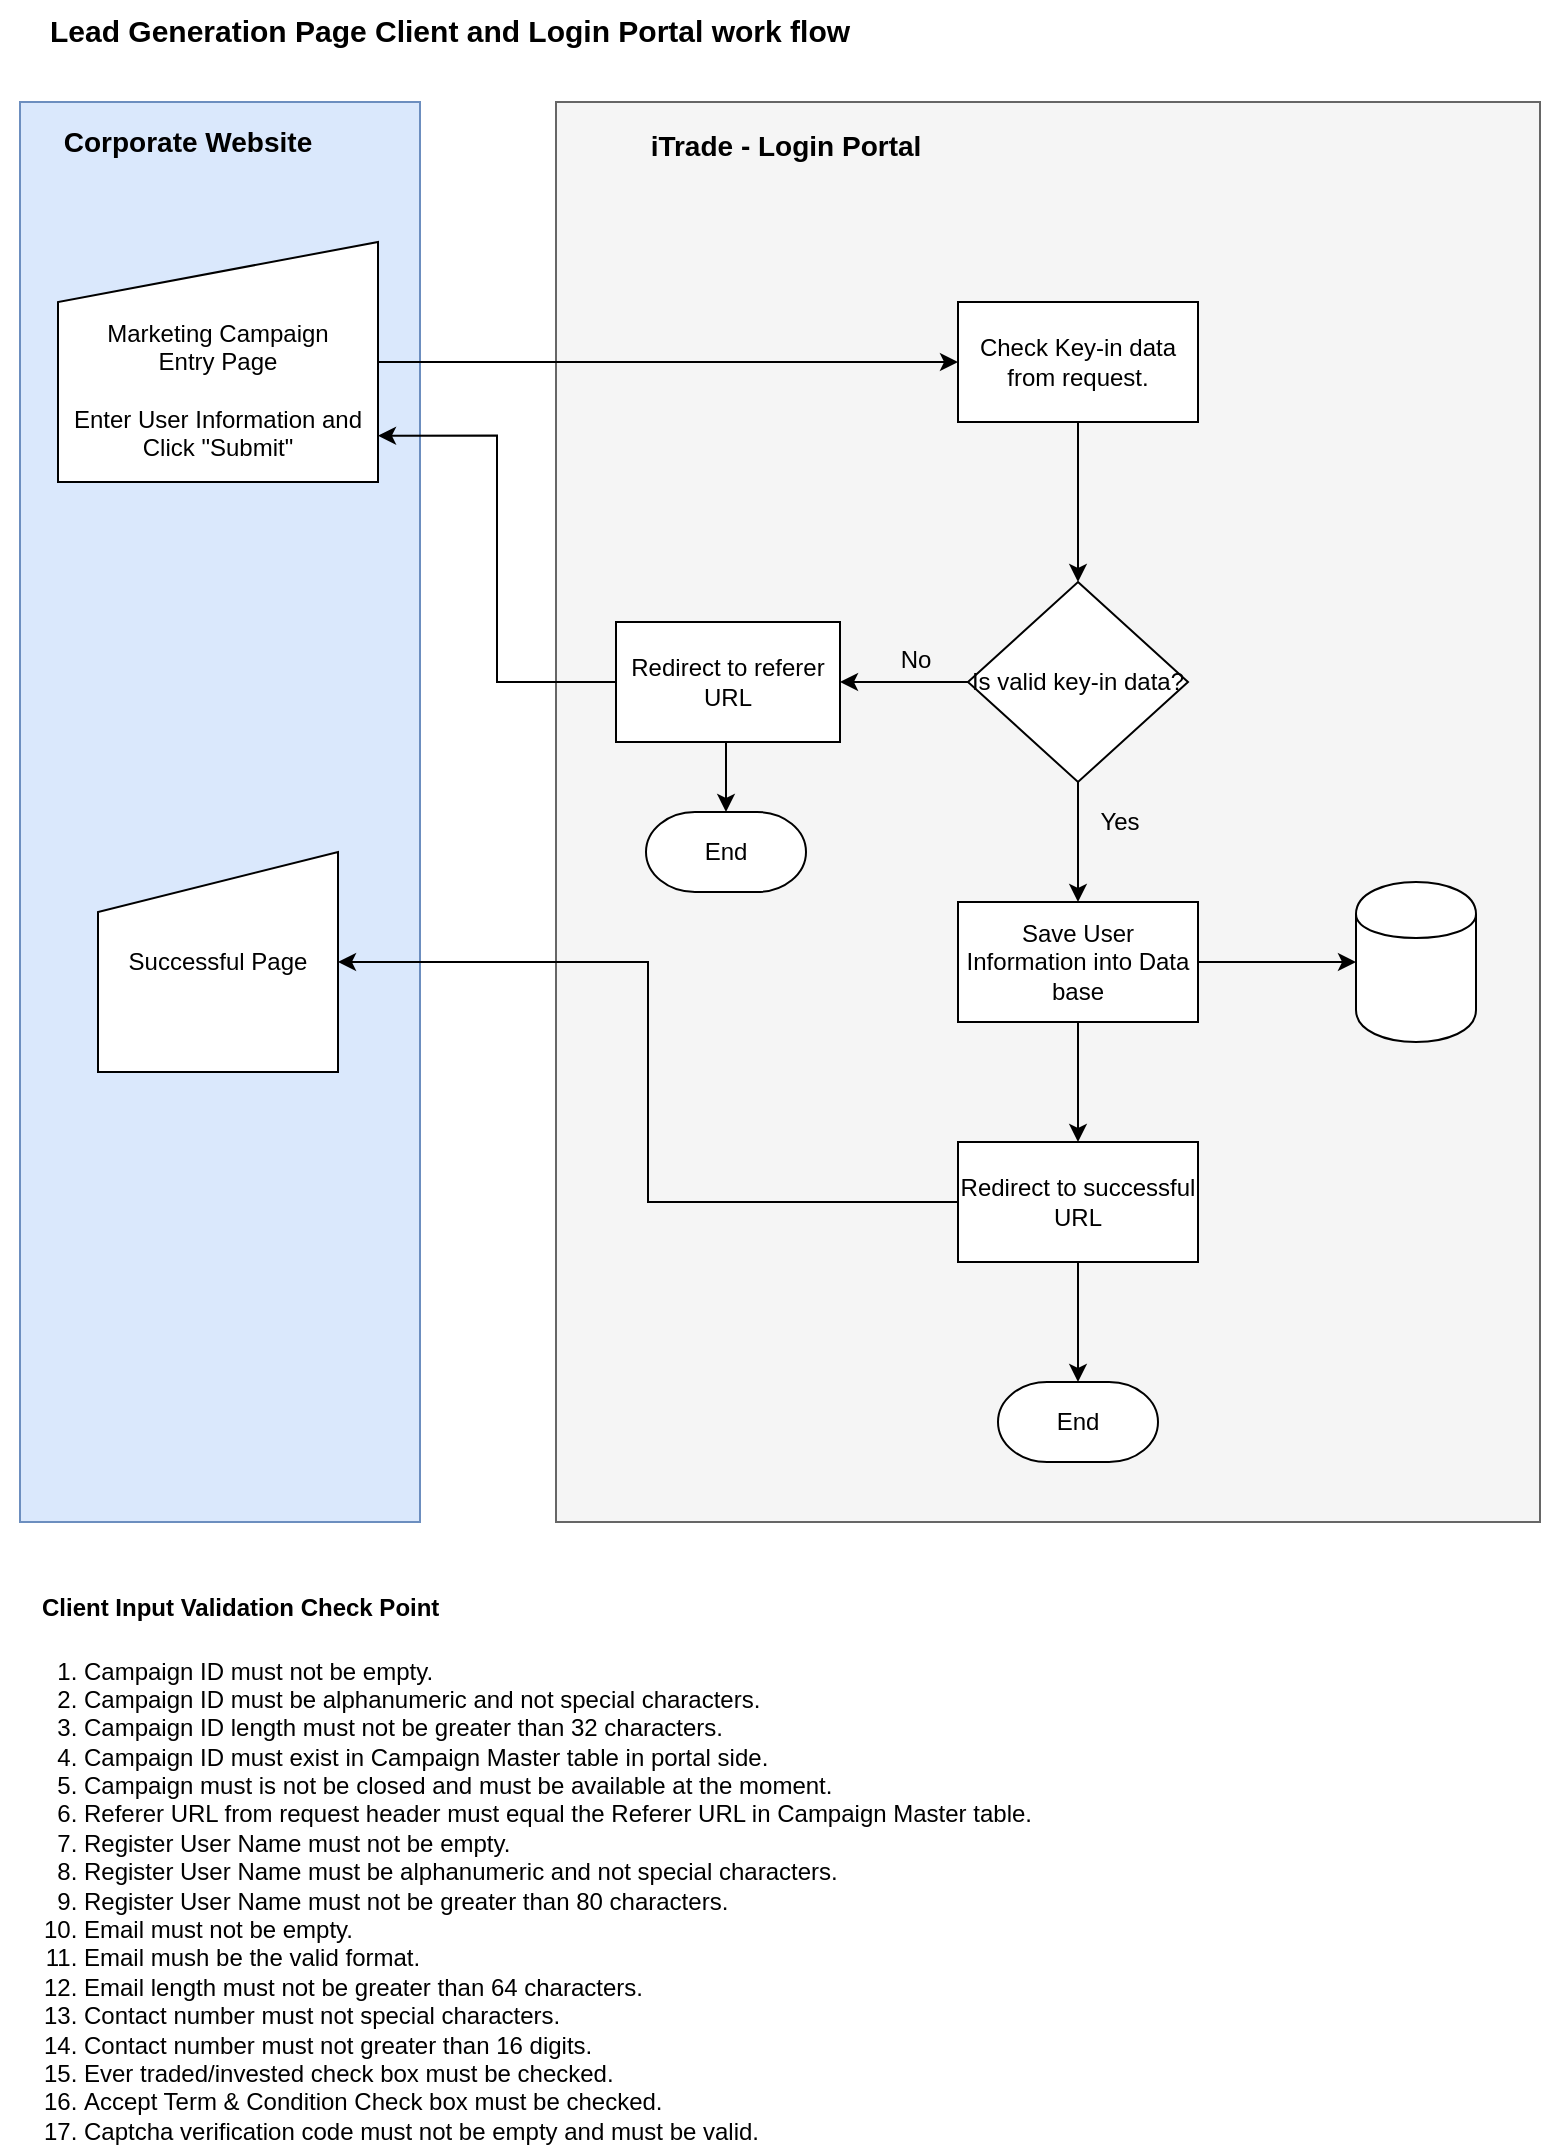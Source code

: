 <mxfile pages="1" version="11.2.9" type="github"><diagram id="myXp3-1IjD0XTQ6LWm3A" name="Page-1"><mxGraphModel dx="782" dy="746" grid="1" gridSize="10" guides="1" tooltips="1" connect="1" arrows="1" fold="1" page="1" pageScale="1" pageWidth="827" pageHeight="1169" math="0" shadow="0"><root><mxCell id="0"/><mxCell id="1" parent="0"/><mxCell id="MqJ0Uh3_kZF0Br_E-Vyp-7" value="" style="rounded=0;whiteSpace=wrap;html=1;fillColor=#f5f5f5;strokeColor=#666666;fontColor=#333333;" vertex="1" parent="1"><mxGeometry x="298" y="77" width="492" height="710" as="geometry"/></mxCell><mxCell id="MqJ0Uh3_kZF0Br_E-Vyp-3" value="" style="rounded=0;whiteSpace=wrap;html=1;fillColor=#dae8fc;strokeColor=#6c8ebf;" vertex="1" parent="1"><mxGeometry x="30" y="77" width="200" height="710" as="geometry"/></mxCell><mxCell id="MqJ0Uh3_kZF0Br_E-Vyp-12" style="edgeStyle=orthogonalEdgeStyle;rounded=0;orthogonalLoop=1;jettySize=auto;html=1;exitX=1;exitY=0.5;exitDx=0;exitDy=0;entryX=0;entryY=0.5;entryDx=0;entryDy=0;" edge="1" parent="1" source="MqJ0Uh3_kZF0Br_E-Vyp-1" target="MqJ0Uh3_kZF0Br_E-Vyp-9"><mxGeometry relative="1" as="geometry"/></mxCell><mxCell id="MqJ0Uh3_kZF0Br_E-Vyp-1" value="&lt;br&gt;&lt;br&gt;Marketing Campaign &lt;br&gt;Entry Page&lt;br&gt;&lt;br&gt;Enter User Information and &lt;br&gt;Click &quot;Submit&quot;" style="shape=manualInput;whiteSpace=wrap;html=1;" vertex="1" parent="1"><mxGeometry x="49" y="147" width="160" height="120" as="geometry"/></mxCell><mxCell id="MqJ0Uh3_kZF0Br_E-Vyp-4" value="&lt;b&gt;&lt;font style=&quot;font-size: 14px&quot;&gt;Corporate Website&lt;/font&gt;&lt;/b&gt;" style="text;html=1;strokeColor=none;fillColor=none;align=center;verticalAlign=middle;whiteSpace=wrap;rounded=0;" vertex="1" parent="1"><mxGeometry x="39" y="85.5" width="150" height="23" as="geometry"/></mxCell><mxCell id="MqJ0Uh3_kZF0Br_E-Vyp-8" value="&lt;b&gt;&lt;font style=&quot;font-size: 14px&quot;&gt;iTrade - Login Portal&lt;/font&gt;&lt;/b&gt;" style="text;html=1;strokeColor=none;fillColor=none;align=center;verticalAlign=middle;whiteSpace=wrap;rounded=0;" vertex="1" parent="1"><mxGeometry x="313" y="88.5" width="200" height="20" as="geometry"/></mxCell><mxCell id="MqJ0Uh3_kZF0Br_E-Vyp-22" style="edgeStyle=orthogonalEdgeStyle;rounded=0;orthogonalLoop=1;jettySize=auto;html=1;exitX=0.5;exitY=1;exitDx=0;exitDy=0;entryX=0.5;entryY=0;entryDx=0;entryDy=0;" edge="1" parent="1" source="MqJ0Uh3_kZF0Br_E-Vyp-9" target="MqJ0Uh3_kZF0Br_E-Vyp-13"><mxGeometry relative="1" as="geometry"/></mxCell><mxCell id="MqJ0Uh3_kZF0Br_E-Vyp-9" value="Check Key-in data from request." style="rounded=0;whiteSpace=wrap;html=1;" vertex="1" parent="1"><mxGeometry x="499" y="177" width="120" height="60" as="geometry"/></mxCell><mxCell id="MqJ0Uh3_kZF0Br_E-Vyp-16" style="edgeStyle=orthogonalEdgeStyle;rounded=0;orthogonalLoop=1;jettySize=auto;html=1;entryX=1;entryY=0.807;entryDx=0;entryDy=0;entryPerimeter=0;exitX=0;exitY=0.5;exitDx=0;exitDy=0;" edge="1" parent="1" source="MqJ0Uh3_kZF0Br_E-Vyp-20" target="MqJ0Uh3_kZF0Br_E-Vyp-1"><mxGeometry relative="1" as="geometry"/></mxCell><mxCell id="MqJ0Uh3_kZF0Br_E-Vyp-21" style="edgeStyle=orthogonalEdgeStyle;rounded=0;orthogonalLoop=1;jettySize=auto;html=1;exitX=0;exitY=0.5;exitDx=0;exitDy=0;entryX=1;entryY=0.5;entryDx=0;entryDy=0;" edge="1" parent="1" source="MqJ0Uh3_kZF0Br_E-Vyp-13" target="MqJ0Uh3_kZF0Br_E-Vyp-20"><mxGeometry relative="1" as="geometry"/></mxCell><mxCell id="MqJ0Uh3_kZF0Br_E-Vyp-28" style="edgeStyle=orthogonalEdgeStyle;rounded=0;orthogonalLoop=1;jettySize=auto;html=1;exitX=0.5;exitY=1;exitDx=0;exitDy=0;entryX=0.5;entryY=0;entryDx=0;entryDy=0;" edge="1" parent="1" source="MqJ0Uh3_kZF0Br_E-Vyp-13" target="MqJ0Uh3_kZF0Br_E-Vyp-14"><mxGeometry relative="1" as="geometry"/></mxCell><mxCell id="MqJ0Uh3_kZF0Br_E-Vyp-13" value="Is valid key-in data?" style="rhombus;whiteSpace=wrap;html=1;" vertex="1" parent="1"><mxGeometry x="504" y="317" width="110" height="100" as="geometry"/></mxCell><mxCell id="MqJ0Uh3_kZF0Br_E-Vyp-29" style="edgeStyle=orthogonalEdgeStyle;rounded=0;orthogonalLoop=1;jettySize=auto;html=1;exitX=1;exitY=0.5;exitDx=0;exitDy=0;" edge="1" parent="1" source="MqJ0Uh3_kZF0Br_E-Vyp-14" target="MqJ0Uh3_kZF0Br_E-Vyp-23"><mxGeometry relative="1" as="geometry"/></mxCell><mxCell id="MqJ0Uh3_kZF0Br_E-Vyp-31" style="edgeStyle=orthogonalEdgeStyle;rounded=0;orthogonalLoop=1;jettySize=auto;html=1;exitX=0.5;exitY=1;exitDx=0;exitDy=0;" edge="1" parent="1" source="MqJ0Uh3_kZF0Br_E-Vyp-14" target="MqJ0Uh3_kZF0Br_E-Vyp-30"><mxGeometry relative="1" as="geometry"/></mxCell><mxCell id="MqJ0Uh3_kZF0Br_E-Vyp-14" value="Save User Information into Data base" style="rounded=0;whiteSpace=wrap;html=1;" vertex="1" parent="1"><mxGeometry x="499" y="477" width="120" height="60" as="geometry"/></mxCell><mxCell id="MqJ0Uh3_kZF0Br_E-Vyp-18" value="Yes" style="text;html=1;strokeColor=none;fillColor=none;align=center;verticalAlign=middle;whiteSpace=wrap;rounded=0;" vertex="1" parent="1"><mxGeometry x="560" y="427" width="40" height="20" as="geometry"/></mxCell><mxCell id="MqJ0Uh3_kZF0Br_E-Vyp-19" value="No" style="text;html=1;strokeColor=none;fillColor=none;align=center;verticalAlign=middle;whiteSpace=wrap;rounded=0;" vertex="1" parent="1"><mxGeometry x="458" y="346" width="40" height="20" as="geometry"/></mxCell><mxCell id="MqJ0Uh3_kZF0Br_E-Vyp-35" style="edgeStyle=orthogonalEdgeStyle;rounded=0;orthogonalLoop=1;jettySize=auto;html=1;exitX=0.5;exitY=1;exitDx=0;exitDy=0;entryX=0.5;entryY=0;entryDx=0;entryDy=0;entryPerimeter=0;" edge="1" parent="1" source="MqJ0Uh3_kZF0Br_E-Vyp-20" target="MqJ0Uh3_kZF0Br_E-Vyp-34"><mxGeometry relative="1" as="geometry"/></mxCell><mxCell id="MqJ0Uh3_kZF0Br_E-Vyp-20" value="Redirect to referer URL" style="rounded=0;whiteSpace=wrap;html=1;" vertex="1" parent="1"><mxGeometry x="328" y="337" width="112" height="60" as="geometry"/></mxCell><mxCell id="MqJ0Uh3_kZF0Br_E-Vyp-23" value="" style="shape=cylinder;whiteSpace=wrap;html=1;boundedLbl=1;backgroundOutline=1;" vertex="1" parent="1"><mxGeometry x="698" y="467" width="60" height="80" as="geometry"/></mxCell><mxCell id="MqJ0Uh3_kZF0Br_E-Vyp-25" value="End" style="strokeWidth=1;html=1;shape=mxgraph.flowchart.terminator;whiteSpace=wrap;" vertex="1" parent="1"><mxGeometry x="519" y="717" width="80" height="40" as="geometry"/></mxCell><mxCell id="MqJ0Uh3_kZF0Br_E-Vyp-33" style="edgeStyle=orthogonalEdgeStyle;rounded=0;orthogonalLoop=1;jettySize=auto;html=1;exitX=0;exitY=0.5;exitDx=0;exitDy=0;entryX=1;entryY=0.5;entryDx=0;entryDy=0;" edge="1" parent="1" source="MqJ0Uh3_kZF0Br_E-Vyp-30" target="MqJ0Uh3_kZF0Br_E-Vyp-32"><mxGeometry relative="1" as="geometry"/></mxCell><mxCell id="MqJ0Uh3_kZF0Br_E-Vyp-37" style="edgeStyle=orthogonalEdgeStyle;rounded=0;orthogonalLoop=1;jettySize=auto;html=1;exitX=0.5;exitY=1;exitDx=0;exitDy=0;entryX=0.5;entryY=0;entryDx=0;entryDy=0;entryPerimeter=0;" edge="1" parent="1" source="MqJ0Uh3_kZF0Br_E-Vyp-30" target="MqJ0Uh3_kZF0Br_E-Vyp-25"><mxGeometry relative="1" as="geometry"/></mxCell><mxCell id="MqJ0Uh3_kZF0Br_E-Vyp-30" value="Redirect to successful URL" style="rounded=0;whiteSpace=wrap;html=1;" vertex="1" parent="1"><mxGeometry x="499" y="597" width="120" height="60" as="geometry"/></mxCell><mxCell id="MqJ0Uh3_kZF0Br_E-Vyp-32" value="Successful Page" style="shape=manualInput;whiteSpace=wrap;html=1;strokeWidth=1;" vertex="1" parent="1"><mxGeometry x="69" y="452" width="120" height="110" as="geometry"/></mxCell><mxCell id="MqJ0Uh3_kZF0Br_E-Vyp-34" value="End" style="strokeWidth=1;html=1;shape=mxgraph.flowchart.terminator;whiteSpace=wrap;" vertex="1" parent="1"><mxGeometry x="343" y="432" width="80" height="40" as="geometry"/></mxCell><mxCell id="MqJ0Uh3_kZF0Br_E-Vyp-39" value="&lt;b&gt;&lt;font style=&quot;font-size: 15px&quot;&gt;Lead Generation Page Client and Login Portal work flow&lt;/font&gt;&lt;/b&gt;" style="text;html=1;strokeColor=none;fillColor=none;align=center;verticalAlign=middle;whiteSpace=wrap;rounded=0;" vertex="1" parent="1"><mxGeometry x="40" y="26" width="410" height="30" as="geometry"/></mxCell><mxCell id="MqJ0Uh3_kZF0Br_E-Vyp-40" value="&lt;ol&gt;&lt;li&gt;Campaign ID must not be empty.&lt;br&gt;&lt;/li&gt;&lt;li&gt;Campaign ID must be alphanumeric and not special characters.&lt;/li&gt;&lt;li&gt;Campaign ID length must not be greater than 32 characters.&lt;/li&gt;&lt;li&gt;Campaign ID must exist in Campaign Master table in portal side.&lt;/li&gt;&lt;li&gt;Campaign must is not be closed and must be available at the moment.&lt;/li&gt;&lt;li&gt;Referer URL from request header must equal the Referer URL in Campaign Master table.&lt;/li&gt;&lt;li&gt;Register User Name must not be empty.&lt;/li&gt;&lt;li&gt;Register User Name&amp;nbsp;must be alphanumeric and not special characters.&lt;/li&gt;&lt;li&gt;Register User Name&amp;nbsp;must not be greater than 80 characters.&lt;/li&gt;&lt;li&gt;Email must not be empty.&lt;/li&gt;&lt;li&gt;Email mush be the valid format.&lt;/li&gt;&lt;li&gt;Email length must not be greater than 64 characters.&lt;/li&gt;&lt;li&gt;Contact number must not special characters.&lt;/li&gt;&lt;li&gt;Contact number must not greater than 16 digits.&lt;/li&gt;&lt;li&gt;Ever traded/invested check box must be checked.&lt;br&gt;&lt;/li&gt;&lt;li&gt;Accept Term &amp;amp; Condition Check box must be checked.&lt;/li&gt;&lt;li&gt;Captcha verification code must not be empty and must be valid.&lt;/li&gt;&lt;/ol&gt;" style="text;strokeColor=none;fillColor=none;html=1;whiteSpace=wrap;verticalAlign=middle;overflow=hidden;align=left;" vertex="1" parent="1"><mxGeometry x="20" y="840" width="530" height="260" as="geometry"/></mxCell><mxCell id="MqJ0Uh3_kZF0Br_E-Vyp-41" value="&lt;b&gt;Client Input Validation Check Point&lt;/b&gt;" style="text;html=1;strokeColor=none;fillColor=none;align=left;verticalAlign=middle;whiteSpace=wrap;rounded=0;" vertex="1" parent="1"><mxGeometry x="39" y="820" width="240" height="20" as="geometry"/></mxCell></root></mxGraphModel></diagram></mxfile>
